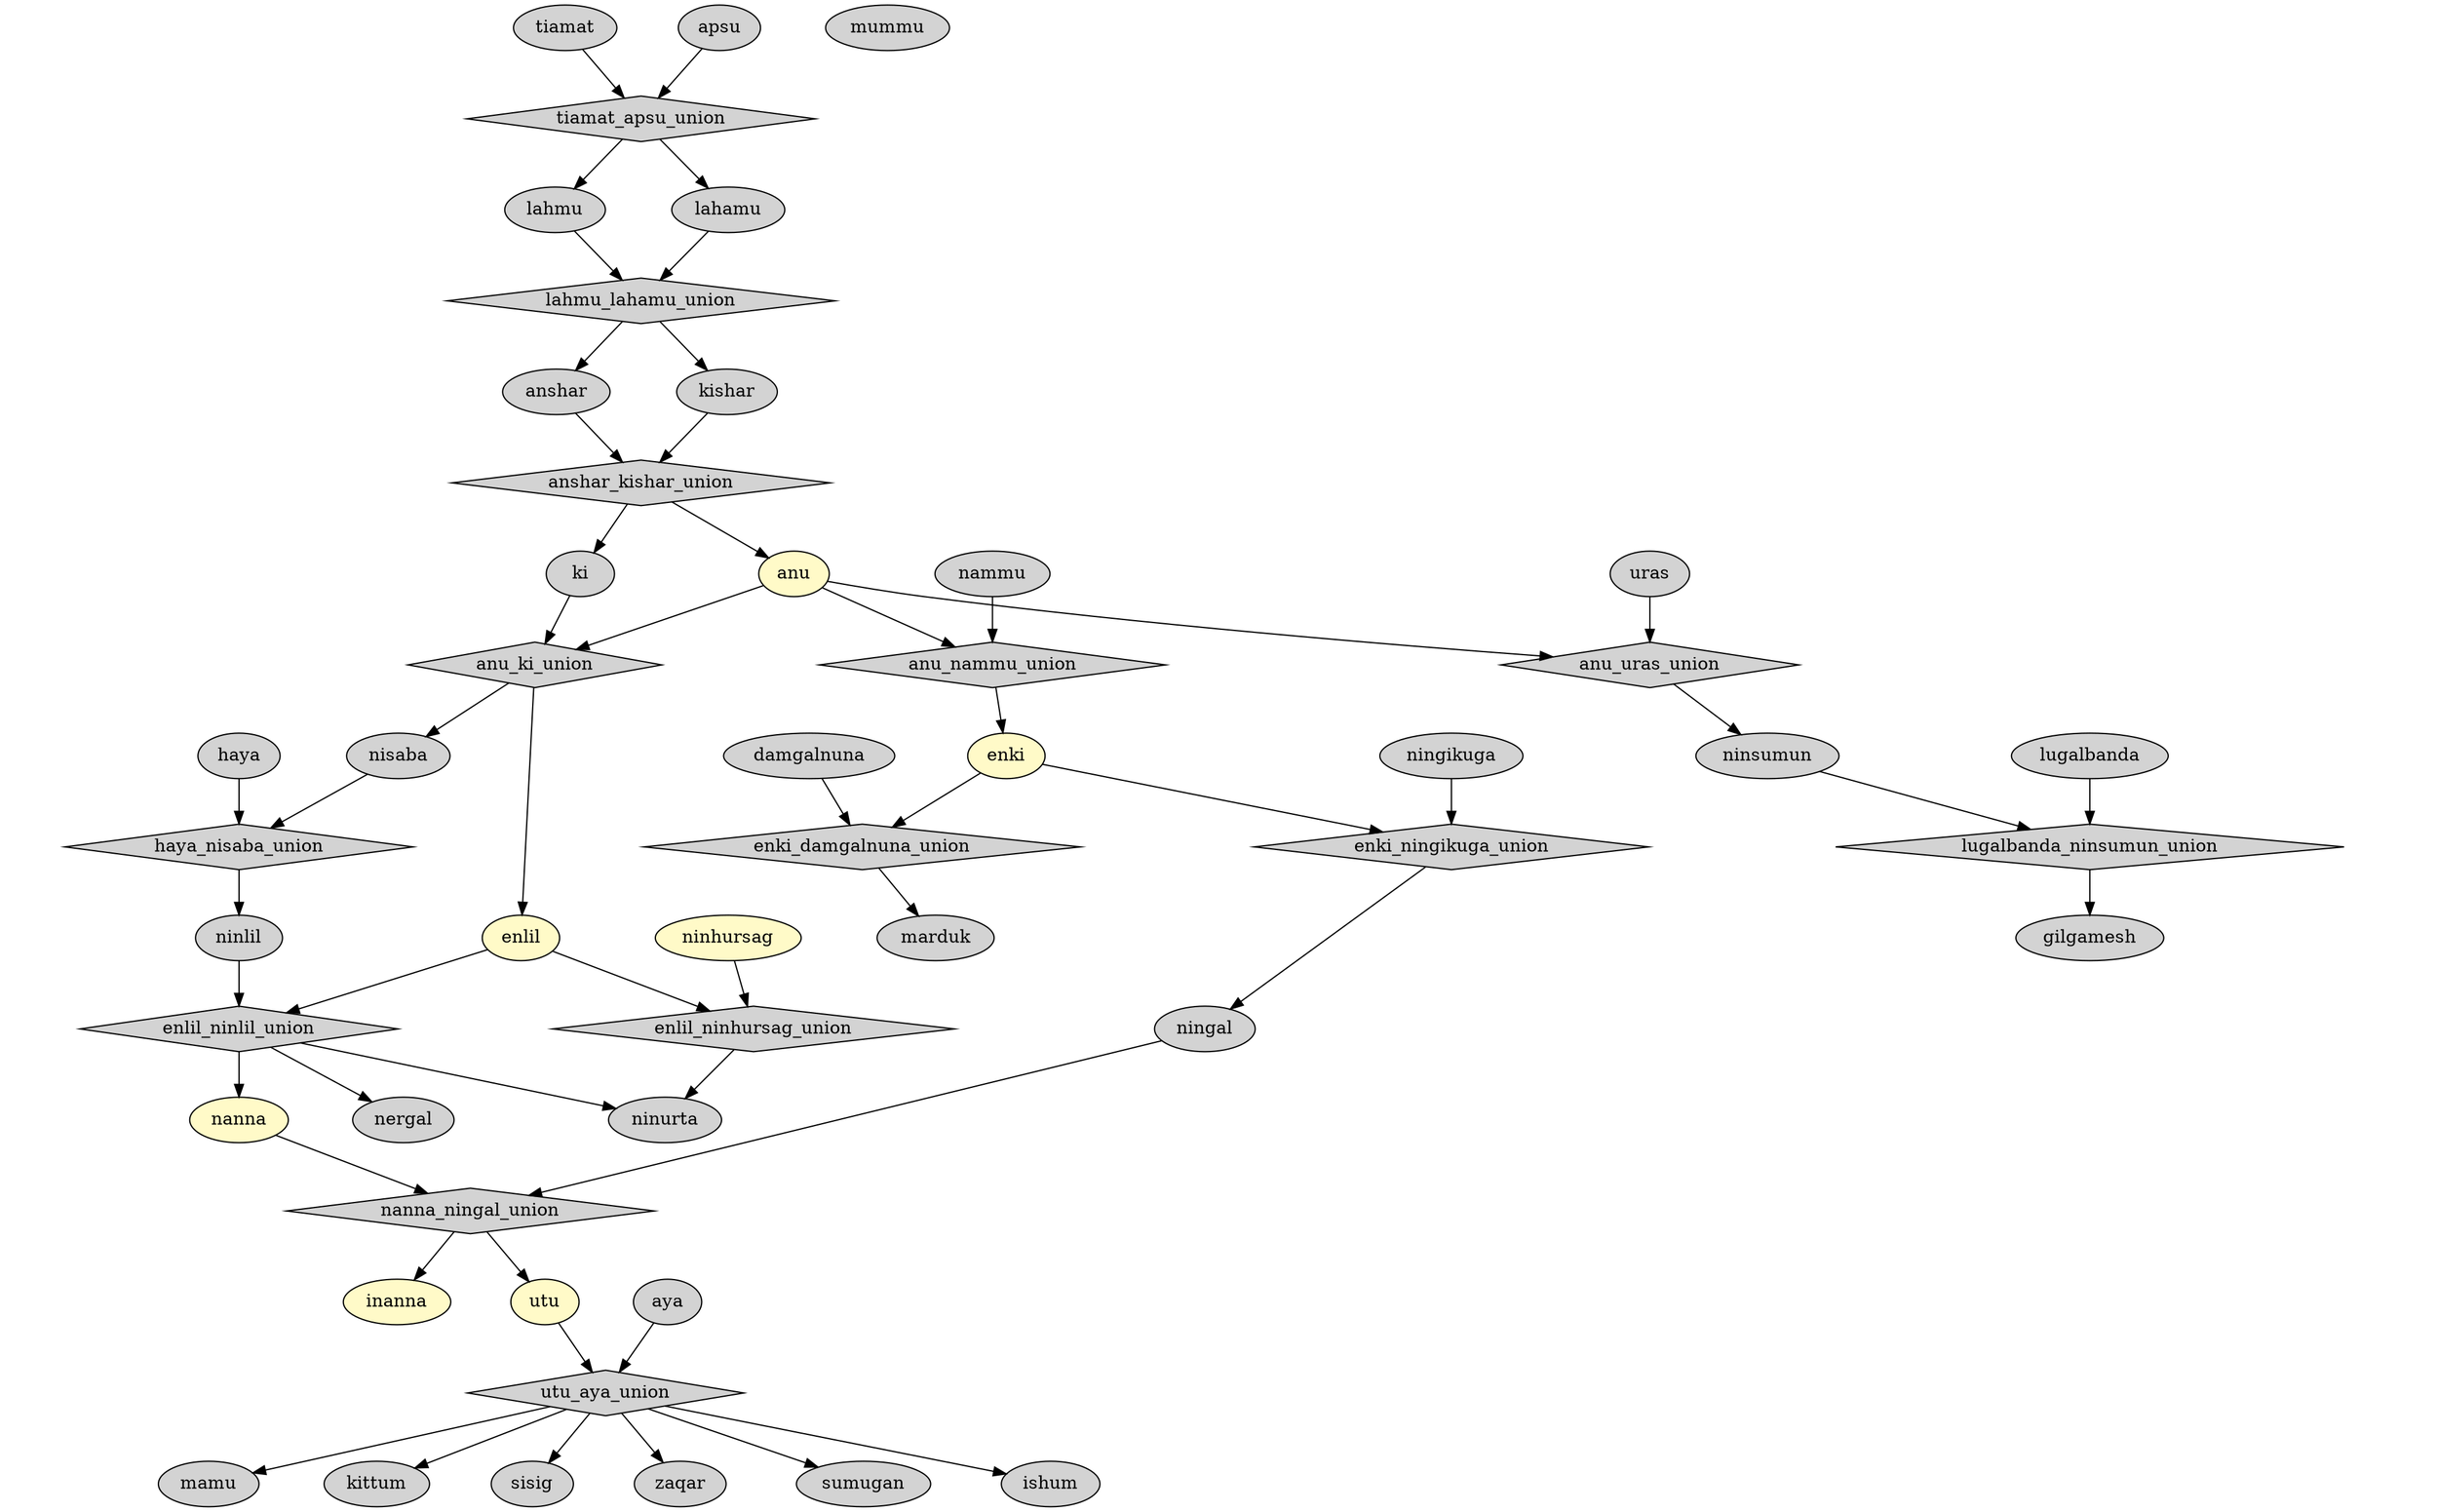 digraph mesopotamian {
  ratio=0.619
  node [style=filled]

  #remove zzz to group the seven gods who decree
  subgraph zzzcluster_seven_gods_who_decree {
    anu;
    enlil;
    enki;
    ninhursag;
    subgraph zzzcluster_three_sky_gods {
      inanna;
      nanna;
      utu;
    }
  }



  tiamat;
  apsu;
  mummu;

  tiamat_apsu_union [shape=diamond];
  lahmu;
  lahamu;
  tiamat -> tiamat_apsu_union;
  apsu -> tiamat_apsu_union;
  tiamat_apsu_union -> lahamu;
  tiamat_apsu_union -> lahmu;

  lahmu_lahamu_union [shape=diamond];
  anshar;
  kishar;
  lahmu -> lahmu_lahamu_union;
  lahamu -> lahmu_lahamu_union;
  lahmu_lahamu_union -> anshar;
  lahmu_lahamu_union -> kishar;

  anshar_kishar_union [shape=diamond];
  anu [fillcolor="#fffac8"];
  ki;
  anshar -> anshar_kishar_union;
  kishar -> anshar_kishar_union;
  anshar_kishar_union -> anu;
  anshar_kishar_union -> ki;

  anu_ki_union [shape=diamond];
  enlil [fillcolor="#fffac8"];
  nisaba;
  anu -> anu_ki_union;
  ki -> anu_ki_union;
  anu_ki_union -> enlil;
  anu_ki_union -> nisaba;

  haya;

  haya_nisaba_union [shape=diamond];
  ninlil;
  haya -> haya_nisaba_union;
  nisaba -> haya_nisaba_union;
  haya_nisaba_union -> ninlil;

  enlil_ninlil_union [shape=diamond];
  nergal;
  nanna [fillcolor="#fffac8"];
  ninurta;
  enlil -> enlil_ninlil_union;
  ninlil -> enlil_ninlil_union;
  enlil_ninlil_union -> nergal;
  enlil_ninlil_union -> nanna;
  enlil_ninlil_union -> ninurta;

  anu_nammu_union [shape=diamond];
  enki [fillcolor="#fffac8"];
  anu -> anu_nammu_union;
  nammu -> anu_nammu_union;
  anu_nammu_union -> enki;

  uras;

  anu_uras_union [shape=diamond];
  ninsumun;
  anu -> anu_uras_union;
  uras -> anu_uras_union;
  anu_uras_union -> ninsumun;

  lugalbanda;

  lugalbanda_ninsumun_union [shape=diamond];
  gilgamesh;
  lugalbanda -> lugalbanda_ninsumun_union;
  ninsumun -> lugalbanda_ninsumun_union;
  lugalbanda_ninsumun_union -> gilgamesh;

  ninhursag [fillcolor="#fffac8"];

  enlil_ninhursag_union [shape=diamond];
  ninurta;
  enlil -> enlil_ninhursag_union;
  ninhursag -> enlil_ninhursag_union;
  enlil_ninhursag_union -> ninurta;

  ningikuga;

  enki_ningikuga_union [shape=diamond];
  ningal;
  enki -> enki_ningikuga_union;
  ningikuga -> enki_ningikuga_union;
  enki_ningikuga_union -> ningal;

  damgalnuna;

  enki_damgalnuna_union [shape=diamond];
  marduk;
  enki -> enki_damgalnuna_union;
  damgalnuna -> enki_damgalnuna_union;
  enki_damgalnuna_union -> marduk;

  nanna_ningal_union [shape=diamond];
  utu [fillcolor="#fffac8"];
  inanna [fillcolor="#fffac8"];
  nanna -> nanna_ningal_union;
  ningal -> nanna_ningal_union;
  nanna_ningal_union -> utu;
  nanna_ningal_union -> inanna;

  aya;

  utu_aya_union [shape=diamond];
  mamu;
  kittum;
  sisig;
  zaqar;
  sumugan;
  ishum;
  utu -> utu_aya_union;
  aya -> utu_aya_union;
  utu_aya_union -> mamu;
  utu_aya_union -> kittum;
  utu_aya_union -> sisig;
  utu_aya_union -> zaqar;
  utu_aya_union -> sumugan;
  utu_aya_union -> ishum;

}
